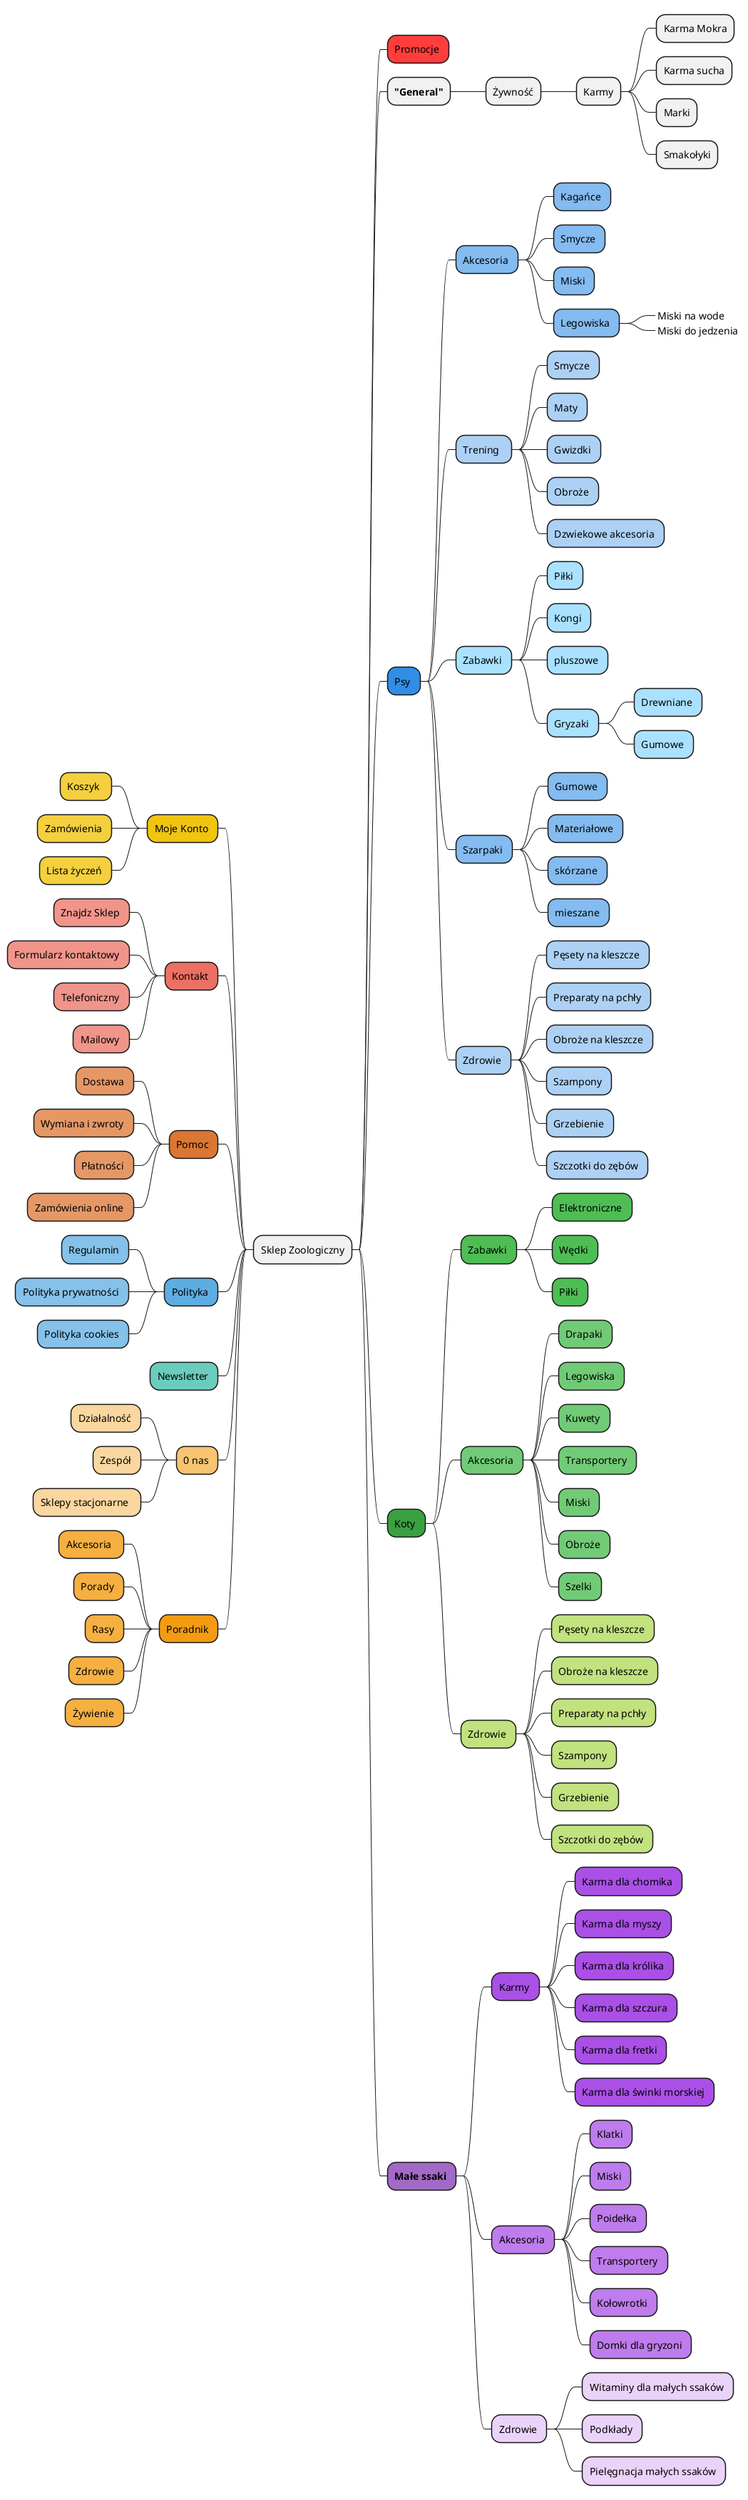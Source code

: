@@startmindmap pojecia
!theme _none_
<style>
mindmapDiagram {
    '/colors https://colordesigner.io /'
  .green1 {
    BackgroundColor #3ba040
  }
  .green2 {
    BackgroundColor #4ebe54
  }
  .green3 {
    BackgroundColor #71cb76
  }
  .green4 {
    BackgroundColor #c1e27e
  }
  .green5 {
    BackgroundColor #b8e5ba
  }
  .rose {
    BackgroundColor LightPink
  }
  .blue1{
    BackgroundColor #328de7
  }
  .blue2{
    BackgroundColor #5ba4eb
  }
  .blue3{
    BackgroundColor #84bbf0
  }    
  .blue4{
    BackgroundColor #add1f5
  } 
  .blue5{
    BackgroundColor #aae1fe
  } 
  .blue {
    BackgroundColor lightblue
  }
  .purple1 {
    BackgroundColor #a269c6
  }
  .purple2 {
    BackgroundColor #9524e0
  }
  .purple3 {
    BackgroundColor #aa50e6
  }
  .purple4 {
    BackgroundColor #bf7cec
  }
  .purple5 {
    BackgroundColor #ead3f9
  }
  .yellow1 {
    BackgroundColor #F1C40F
  }
  .yellow2 {
    BackgroundColor #F4D03F
  }
  .turquoise1 {
    BackgroundColor #1ABC9C
  }
  .turquoise2 {
    BackgroundColor #48C9B0
  }
  .lightblue1 {
    BackgroundColor #5DADE2
  }
  .lightblue2 {
    BackgroundColor #85C1E9
  }
  .orange1 {
    BackgroundColor #F39C12
  }
  .orange2 {
    BackgroundColor #F5B041
  }
  .orange3{
    BackgroundColor #F8C471 
  }
  .orange4{
    BackgroundColor #FAD7A0 
  }
  .brownred1 {
    BackgroundColor #DC7633
  }
  .brownred2 {
    BackgroundColor #E59866
  }
  .coralred1 {
    BackgroundColor #EC7063
  }
  .coralred2 {
    BackgroundColor #F1948A
  }
  .slateGrey {
      BackgroundColor LightSlateGray
  }
  .violet {
      BackgroundColor #b385d0
  }
  .oliveGreen{
    BackgroundColor #afb83b
  }
  .skyBlue{
    BackgroundColor #14aaf5
  }
  .mintGreen{
    BackgroundColor #6accbc
  }
  .red {
    BackgroundColor #FF3D3D
  }
  .bananaYellow {
    BackgroundColor #E6E600
  }
  .brown {
    BackgroundColor #B87D4B
  }

}
</style>

+ Sklep Zoologiczny

++ Promocje <<red>>

++ **"General"**
+++ Żywność
++++ Karmy
+++++ Karma Mokra
+++++ Karma sucha
+++++ Marki
+++++ Smakołyki

++ Psy <<blue1>>

+++ Akcesoria <<blue3>>
++++ Kagańce <<blue3>>
++++ Smycze <<blue3>>
++++ Miski <<blue3>>
++++ Legowiska <<blue3>>
+++++_ Miski na wode <<blue3>>
+++++_ Miski do jedzenia <<blue3>>

+++ Trening  <<blue4>>
++++ Smycze <<blue4>>
++++ Maty <<blue4>>
++++ Gwizdki <<blue4>>
++++ Obroże <<blue4>>
++++ Dzwiekowe akcesoria <<blue4>>

+++ Zabawki <<blue5>>
++++ Piłki <<blue5>>
++++ Kongi <<blue5>>
++++ pluszowe <<blue5>>
++++ Gryzaki <<blue5>>
+++++ Drewniane <<blue5>>
+++++ Gumowe <<blue5>>

+++ Szarpaki <<blue3>>
++++ Gumowe <<blue3>>
++++ Materiałowe <<blue3>>
++++ skórzane <<blue3>>
++++ mieszane <<blue3>>
+++ Zdrowie <<blue4>>

++++ Pęsety na kleszcze <<blue4>>
++++ Preparaty na pchły <<blue4>>
++++ Obroże na kleszcze <<blue4>>
++++ Szampony <<blue4>>
++++ Grzebienie <<blue4>>
++++ Szczotki do zębów <<blue4>>

++ Koty <<green1>>

+++ Zabawki <<green2>>
++++ Elektroniczne <<green2>>
++++ Wędki <<green2>>
++++ Piłki <<green2>>

+++ Akcesoria <<green3>>
++++ Drapaki <<green3>>
++++ Legowiska <<green3>>
++++ Kuwety <<green3>>
++++ Transportery <<green3>>
++++ Miski <<green3>>
++++ Obroże <<green3>>
++++ Szelki <<green3>>

+++ Zdrowie <<green4>>
++++ Pęsety na kleszcze <<green4>>
++++ Obroże na kleszcze <<green4>>
++++ Preparaty na pchły <<green4>>
++++ Szampony <<green4>>
++++ Grzebienie <<green4>>
++++ Szczotki do zębów <<green4>>

++ **Małe ssaki** <<purple1>>

+++ Karmy <<purple3>>
++++ Karma dla chomika <<purple3>>
++++ Karma dla myszy <<purple3>>
++++ Karma dla królika <<purple3>>
++++ Karma dla szczura <<purple3>>
++++ Karma dla fretki <<purple3>>
++++ Karma dla świnki morskiej <<purple3>>

+++ Akcesoria <<purple4>>
++++ Klatki <<purple4>>
++++ Miski <<purple4>>
++++ Poidełka <<purple4>>
++++ Transportery <<purple4>>
++++ Kołowrotki <<purple4>>
++++ Domki dla gryzoni <<purple4>>

+++ Zdrowie <<purple5>>
++++ Witaminy dla małych ssaków <<purple5>>
++++ Podkłady <<purple5>>
++++ Pielęgnacja małych ssaków <<purple5>>



-- Moje Konto <<yellow1>>
--- Koszyk  <<yellow2>>
--- Zamówienia <<yellow2>>
--- Lista życzeń <<yellow2>>

-- Kontakt <<coralred1>>
--- Znajdz Sklep <<coralred2>>
--- Formularz kontaktowy <<coralred2>>
--- Telefoniczny <<coralred2>>
--- Mailowy <<coralred2>>

-- Pomoc <<brownred1>>
--- Dostawa <<brownred2>>
--- Wymiana i zwroty <<brownred2>>
--- Płatności <<brownred2>>
--- Zamówienia online <<brownred2>>

-- Polityka <<lightblue1>>
--- Regulamin <<lightblue2>>
--- Polityka prywatności <<lightblue2>>
--- Polityka cookies <<lightblue2>>

-- Newsletter <<mintGreen>>

-- 0 nas <<orange3>>
--- Działalność <<orange4>>
--- Zespół <<orange4>>
--- Sklepy stacjonarne  <<orange4>>


-- Poradnik <<orange1>>
--- Akcesoria  <<orange2>>
--- Porady <<orange2>>
--- Rasy <<orange2>>
--- Zdrowie <<orange2>>
--- Żywienie <<orange2>>



@@endmindmap